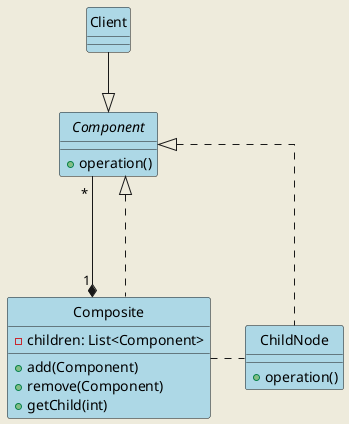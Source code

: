 @startuml
skinparam style strictuml
skinparam linetype ortho
skinparam backgroundColor #EEEBDC

class Client #lightBlue
interface Component #lightBlue
{
    +operation()
}
class Composite #lightBlue
{
    -children: List<Component>
    +add(Component)
    +remove(Component)
    +getChild(int)
}
class ChildNode #lightBlue
{
    +operation()
}

Component <|-u- Client
Component <|.. Composite
Component <|.d. ChildNode
Composite .r. ChildNode
Composite "1" *--- "*" Component

@enduml